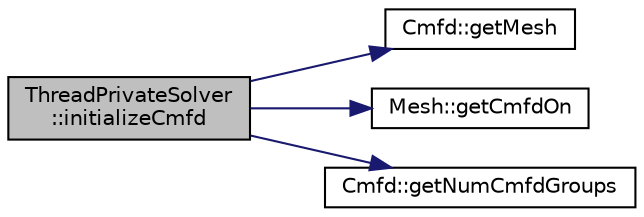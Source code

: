 digraph "ThreadPrivateSolver::initializeCmfd"
{
  edge [fontname="Helvetica",fontsize="10",labelfontname="Helvetica",labelfontsize="10"];
  node [fontname="Helvetica",fontsize="10",shape=record];
  rankdir="LR";
  Node1 [label="ThreadPrivateSolver\l::initializeCmfd",height=0.2,width=0.4,color="black", fillcolor="grey75", style="filled" fontcolor="black"];
  Node1 -> Node2 [color="midnightblue",fontsize="10",style="solid",fontname="Helvetica"];
  Node2 [label="Cmfd::getMesh",height=0.2,width=0.4,color="black", fillcolor="white", style="filled",URL="$classCmfd.html#acbf8310fb5a8a657751b905eea3ead8c",tooltip="Get pointer to the Mesh object."];
  Node1 -> Node3 [color="midnightblue",fontsize="10",style="solid",fontname="Helvetica"];
  Node3 [label="Mesh::getCmfdOn",height=0.2,width=0.4,color="black", fillcolor="white", style="filled",URL="$classMesh.html#a0286b4dfbca37b921dc5919a2e47b59a",tooltip="Return whether or not CMFD is in use."];
  Node1 -> Node4 [color="midnightblue",fontsize="10",style="solid",fontname="Helvetica"];
  Node4 [label="Cmfd::getNumCmfdGroups",height=0.2,width=0.4,color="black", fillcolor="white", style="filled",URL="$classCmfd.html#a27180e282a7f0eb4d9459b75ddc8b31e",tooltip="Get the number of coarse CMFD energy groups."];
}
